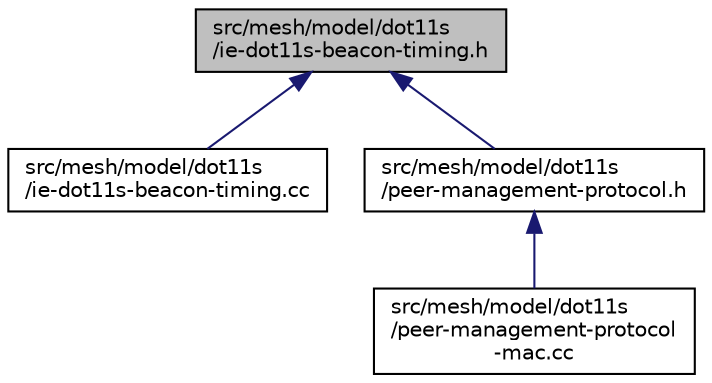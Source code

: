 digraph "src/mesh/model/dot11s/ie-dot11s-beacon-timing.h"
{
 // LATEX_PDF_SIZE
  edge [fontname="Helvetica",fontsize="10",labelfontname="Helvetica",labelfontsize="10"];
  node [fontname="Helvetica",fontsize="10",shape=record];
  Node1 [label="src/mesh/model/dot11s\l/ie-dot11s-beacon-timing.h",height=0.2,width=0.4,color="black", fillcolor="grey75", style="filled", fontcolor="black",tooltip=" "];
  Node1 -> Node2 [dir="back",color="midnightblue",fontsize="10",style="solid",fontname="Helvetica"];
  Node2 [label="src/mesh/model/dot11s\l/ie-dot11s-beacon-timing.cc",height=0.2,width=0.4,color="black", fillcolor="white", style="filled",URL="$ie-dot11s-beacon-timing_8cc.html",tooltip=" "];
  Node1 -> Node3 [dir="back",color="midnightblue",fontsize="10",style="solid",fontname="Helvetica"];
  Node3 [label="src/mesh/model/dot11s\l/peer-management-protocol.h",height=0.2,width=0.4,color="black", fillcolor="white", style="filled",URL="$peer-management-protocol_8h.html",tooltip=" "];
  Node3 -> Node4 [dir="back",color="midnightblue",fontsize="10",style="solid",fontname="Helvetica"];
  Node4 [label="src/mesh/model/dot11s\l/peer-management-protocol\l-mac.cc",height=0.2,width=0.4,color="black", fillcolor="white", style="filled",URL="$peer-management-protocol-mac_8cc.html",tooltip=" "];
}
